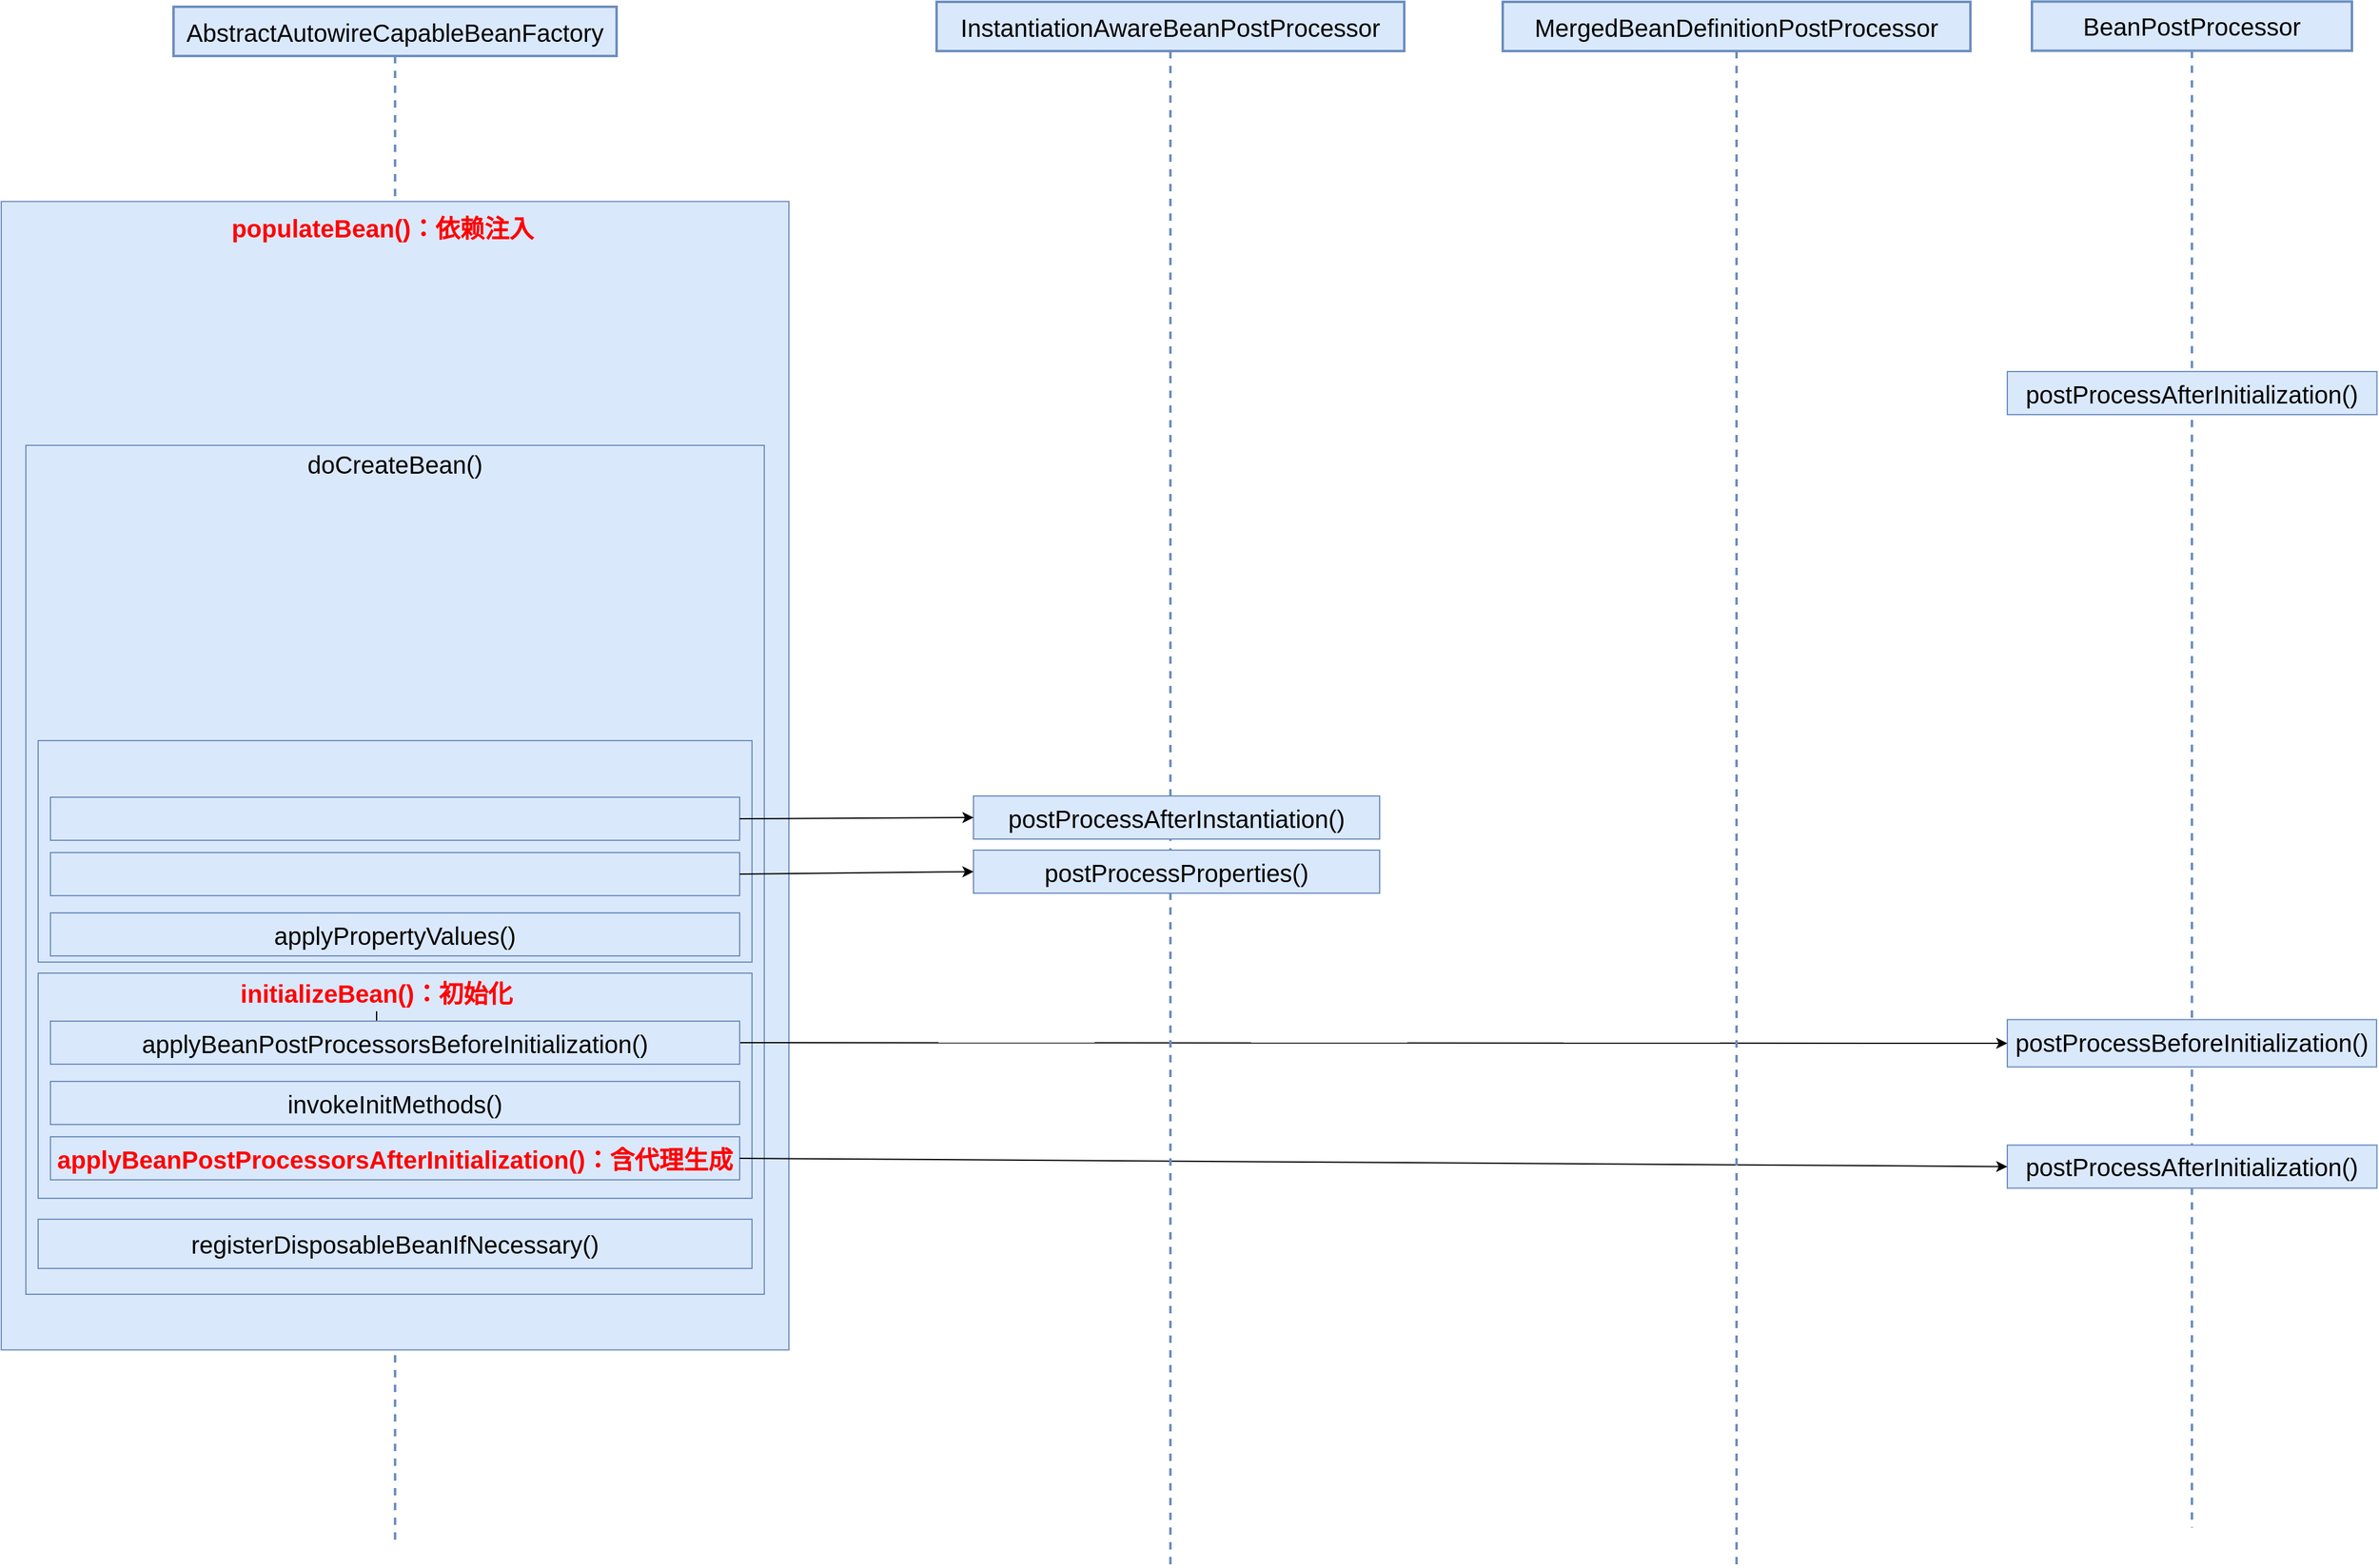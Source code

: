 <mxfile version="28.2.5">
  <diagram name="第 1 页" id="A2wYnKDMZFF023bxGnZ8">
    <mxGraphModel dx="599" dy="788" grid="1" gridSize="10" guides="1" tooltips="1" connect="1" arrows="1" fold="1" page="1" pageScale="1" pageWidth="827" pageHeight="1169" math="0" shadow="0">
      <root>
        <mxCell id="0" />
        <mxCell id="1" parent="0" />
        <mxCell id="tHCy42ypWK_uThyhraDl-21" value="AbstractAutowireCapableBeanFactory" style="shape=umlLifeline;perimeter=lifelinePerimeter;whiteSpace=wrap;html=1;container=1;dropTarget=0;collapsible=0;recursiveResize=0;outlineConnect=0;portConstraint=eastwest;newEdgeStyle={&quot;curved&quot;:0,&quot;rounded&quot;:0};fontSize=20;fillColor=#dae8fc;strokeColor=#6c8ebf;strokeWidth=2;" parent="1" vertex="1">
          <mxGeometry x="1200" y="83.5" width="360" height="1250" as="geometry" />
        </mxCell>
        <mxCell id="tHCy42ypWK_uThyhraDl-22" value="" style="html=1;whiteSpace=wrap;fontSize=20;fillColor=#dae8fc;strokeColor=#6c8ebf;" parent="1" vertex="1">
          <mxGeometry x="1060" y="241.75" width="640" height="933.5" as="geometry" />
        </mxCell>
        <mxCell id="tHCy42ypWK_uThyhraDl-36" value="" style="html=1;whiteSpace=wrap;fontSize=20;fillColor=#dae8fc;strokeColor=#6c8ebf;" parent="1" vertex="1">
          <mxGeometry x="1080" y="440" width="600" height="690" as="geometry" />
        </mxCell>
        <mxCell id="tHCy42ypWK_uThyhraDl-37" value="&lt;span style=&quot;font-size: 20px;&quot;&gt;doCreateBean()&lt;/span&gt;" style="text;html=1;align=center;verticalAlign=middle;whiteSpace=wrap;rounded=0;" parent="1" vertex="1">
          <mxGeometry x="1305" y="440" width="150" height="30" as="geometry" />
        </mxCell>
        <mxCell id="tHCy42ypWK_uThyhraDl-40" value="" style="html=1;whiteSpace=wrap;fontSize=20;fillColor=#dae8fc;strokeColor=#6c8ebf;" parent="1" vertex="1">
          <mxGeometry x="1090" y="680" width="580" height="180" as="geometry" />
        </mxCell>
        <mxCell id="tHCy42ypWK_uThyhraDl-41" value="" style="html=1;whiteSpace=wrap;fontSize=20;fillColor=#dae8fc;strokeColor=#6c8ebf;" parent="1" vertex="1">
          <mxGeometry x="1090" y="869" width="580" height="183" as="geometry" />
        </mxCell>
        <mxCell id="tHCy42ypWK_uThyhraDl-42" value="registerDisposableBeanIfNecessary()" style="html=1;whiteSpace=wrap;fontSize=20;fillColor=#dae8fc;strokeColor=#6c8ebf;" parent="1" vertex="1">
          <mxGeometry x="1090" y="1069" width="580" height="40" as="geometry" />
        </mxCell>
        <mxCell id="tHCy42ypWK_uThyhraDl-43" value="&lt;span style=&quot;font-size: 20px;&quot;&gt;populateBean()：依赖注入&lt;/span&gt;" style="text;html=1;align=center;verticalAlign=middle;whiteSpace=wrap;rounded=0;fontColor=#FF0000;fontStyle=1" parent="1" vertex="1">
          <mxGeometry x="1230" y="250" width="280" height="26" as="geometry" />
        </mxCell>
        <mxCell id="tHCy42ypWK_uThyhraDl-44" value="applyPropertyValues()" style="html=1;whiteSpace=wrap;fontSize=20;fillColor=#dae8fc;strokeColor=#6c8ebf;" parent="1" vertex="1">
          <mxGeometry x="1100" y="820" width="560" height="35" as="geometry" />
        </mxCell>
        <mxCell id="tHCy42ypWK_uThyhraDl-46" value="BeanPostProcessor" style="shape=umlLifeline;perimeter=lifelinePerimeter;whiteSpace=wrap;html=1;container=1;dropTarget=0;collapsible=0;recursiveResize=0;outlineConnect=0;portConstraint=eastwest;newEdgeStyle={&quot;curved&quot;:0,&quot;rounded&quot;:0};fontSize=20;fillColor=#dae8fc;strokeColor=#6c8ebf;strokeWidth=2;" parent="1" vertex="1">
          <mxGeometry x="2710" y="79.25" width="260" height="1240.5" as="geometry" />
        </mxCell>
        <mxCell id="tHCy42ypWK_uThyhraDl-47" value="&lt;div style=&quot;&quot;&gt;&lt;span style=&quot;background-color: transparent; color: light-dark(rgb(0, 0, 0), rgb(255, 255, 255));&quot;&gt;postProcessBeforeInitialization()&lt;/span&gt;&lt;/div&gt;&lt;div&gt;&lt;div style=&quot;&quot;&gt;&lt;br&gt;&lt;/div&gt;&lt;/div&gt;" style="html=1;whiteSpace=wrap;fontSize=20;fillColor=#dae8fc;strokeColor=#6c8ebf;verticalAlign=top;align=center;" parent="1" vertex="1">
          <mxGeometry x="2690" y="906.75" width="300" height="38.5" as="geometry" />
        </mxCell>
        <mxCell id="tHCy42ypWK_uThyhraDl-48" value="" style="endArrow=classic;html=1;rounded=0;exitX=1;exitY=0.5;exitDx=0;exitDy=0;entryX=0;entryY=0.5;entryDx=0;entryDy=0;" parent="1" source="tHCy42ypWK_uThyhraDl-51" target="tHCy42ypWK_uThyhraDl-47" edge="1">
          <mxGeometry width="50" height="50" relative="1" as="geometry">
            <mxPoint x="1750" y="819" as="sourcePoint" />
            <mxPoint x="1800" y="769" as="targetPoint" />
          </mxGeometry>
        </mxCell>
        <mxCell id="tHCy42ypWK_uThyhraDl-68" value="" style="edgeStyle=orthogonalEdgeStyle;rounded=0;orthogonalLoop=1;jettySize=auto;html=1;" parent="1" source="tHCy42ypWK_uThyhraDl-50" target="tHCy42ypWK_uThyhraDl-51" edge="1">
          <mxGeometry relative="1" as="geometry" />
        </mxCell>
        <mxCell id="tHCy42ypWK_uThyhraDl-50" value="&lt;span style=&quot;font-size: 20px;&quot;&gt;initializeBean()：初始化&lt;/span&gt;" style="text;html=1;align=center;verticalAlign=middle;whiteSpace=wrap;rounded=0;fontColor=#FF0000;fontStyle=1" parent="1" vertex="1">
          <mxGeometry x="1210" y="870" width="310" height="30" as="geometry" />
        </mxCell>
        <mxCell id="tHCy42ypWK_uThyhraDl-51" value="applyBeanPostProcessorsBeforeInitialization()" style="html=1;whiteSpace=wrap;fontSize=20;fillColor=#dae8fc;strokeColor=#6c8ebf;" parent="1" vertex="1">
          <mxGeometry x="1100" y="908" width="560" height="35" as="geometry" />
        </mxCell>
        <mxCell id="tHCy42ypWK_uThyhraDl-52" value="&lt;b&gt;&lt;font style=&quot;color: rgb(255, 0, 0);&quot;&gt;applyBeanPostProcessorsAfterInitialization()：含代理生成&lt;/font&gt;&lt;/b&gt;" style="html=1;whiteSpace=wrap;fontSize=20;fillColor=#dae8fc;strokeColor=#6c8ebf;" parent="1" vertex="1">
          <mxGeometry x="1100" y="1002" width="560" height="35" as="geometry" />
        </mxCell>
        <mxCell id="tHCy42ypWK_uThyhraDl-53" value="invokeInitMethods()" style="html=1;whiteSpace=wrap;fontSize=20;fillColor=#dae8fc;strokeColor=#6c8ebf;" parent="1" vertex="1">
          <mxGeometry x="1100" y="957" width="560" height="35" as="geometry" />
        </mxCell>
        <mxCell id="tHCy42ypWK_uThyhraDl-54" value="postProcessAfterInitialization()" style="html=1;whiteSpace=wrap;fontSize=20;fillColor=#dae8fc;strokeColor=#6c8ebf;" parent="1" vertex="1">
          <mxGeometry x="2690.0" y="1008.75" width="300.32" height="35" as="geometry" />
        </mxCell>
        <mxCell id="tHCy42ypWK_uThyhraDl-55" value="" style="endArrow=classic;html=1;rounded=0;exitX=1;exitY=0.5;exitDx=0;exitDy=0;entryX=0;entryY=0.5;entryDx=0;entryDy=0;" parent="1" source="tHCy42ypWK_uThyhraDl-52" target="tHCy42ypWK_uThyhraDl-54" edge="1">
          <mxGeometry width="50" height="50" relative="1" as="geometry">
            <mxPoint x="1670" y="789" as="sourcePoint" />
            <mxPoint x="1860" y="789" as="targetPoint" />
          </mxGeometry>
        </mxCell>
        <mxCell id="XXb4EB46vbzF-yNc4gj--2" value="" style="html=1;whiteSpace=wrap;fontSize=20;fillColor=#dae8fc;strokeColor=#6c8ebf;strokeWidth=1;" parent="1" vertex="1">
          <mxGeometry x="1100" y="726" width="560" height="35" as="geometry" />
        </mxCell>
        <mxCell id="XXb4EB46vbzF-yNc4gj--4" value="" style="html=1;whiteSpace=wrap;fontSize=20;fillColor=#dae8fc;strokeColor=#6c8ebf;strokeWidth=1;" parent="1" vertex="1">
          <mxGeometry x="1100" y="771" width="560" height="35" as="geometry" />
        </mxCell>
        <mxCell id="XXb4EB46vbzF-yNc4gj--5" value="InstantiationAwareBeanPostProcessor" style="shape=umlLifeline;perimeter=lifelinePerimeter;whiteSpace=wrap;html=1;container=1;dropTarget=0;collapsible=0;recursiveResize=0;outlineConnect=0;portConstraint=eastwest;newEdgeStyle={&quot;curved&quot;:0,&quot;rounded&quot;:0};fontSize=20;fillColor=#dae8fc;strokeColor=#6c8ebf;strokeWidth=2;" parent="1" vertex="1">
          <mxGeometry x="1820" y="79.5" width="380" height="1270.5" as="geometry" />
        </mxCell>
        <mxCell id="XXb4EB46vbzF-yNc4gj--6" value="postProcessAfterInstantiation()" style="html=1;whiteSpace=wrap;fontSize=20;fillColor=#dae8fc;strokeColor=#6c8ebf;strokeWidth=1;" parent="1" vertex="1">
          <mxGeometry x="1850" y="725" width="330" height="35" as="geometry" />
        </mxCell>
        <mxCell id="XXb4EB46vbzF-yNc4gj--7" value="" style="endArrow=classic;html=1;rounded=0;exitX=1;exitY=0.5;exitDx=0;exitDy=0;entryX=0;entryY=0.5;entryDx=0;entryDy=0;" parent="1" source="XXb4EB46vbzF-yNc4gj--2" target="XXb4EB46vbzF-yNc4gj--6" edge="1">
          <mxGeometry width="50" height="50" relative="1" as="geometry">
            <mxPoint x="1840" y="650" as="sourcePoint" />
            <mxPoint x="1890" y="600" as="targetPoint" />
          </mxGeometry>
        </mxCell>
        <mxCell id="XXb4EB46vbzF-yNc4gj--8" value="postProcessProperties()" style="html=1;whiteSpace=wrap;fontSize=20;fillColor=#dae8fc;strokeColor=#6c8ebf;strokeWidth=1;" parent="1" vertex="1">
          <mxGeometry x="1850" y="769" width="330" height="35" as="geometry" />
        </mxCell>
        <mxCell id="XXb4EB46vbzF-yNc4gj--9" value="" style="endArrow=classic;html=1;rounded=0;exitX=1;exitY=0.5;exitDx=0;exitDy=0;entryX=0;entryY=0.5;entryDx=0;entryDy=0;" parent="1" source="XXb4EB46vbzF-yNc4gj--4" target="XXb4EB46vbzF-yNc4gj--8" edge="1">
          <mxGeometry width="50" height="50" relative="1" as="geometry">
            <mxPoint x="2030" y="630" as="sourcePoint" />
            <mxPoint x="2080" y="580" as="targetPoint" />
          </mxGeometry>
        </mxCell>
        <mxCell id="XXb4EB46vbzF-yNc4gj--14" value="MergedBeanDefinitionPostProcessor" style="shape=umlLifeline;perimeter=lifelinePerimeter;whiteSpace=wrap;html=1;container=1;dropTarget=0;collapsible=0;recursiveResize=0;outlineConnect=0;portConstraint=eastwest;newEdgeStyle={&quot;curved&quot;:0,&quot;rounded&quot;:0};fontSize=20;fillColor=#dae8fc;strokeColor=#6c8ebf;strokeWidth=2;" parent="1" vertex="1">
          <mxGeometry x="2280" y="79.5" width="380" height="1270.5" as="geometry" />
        </mxCell>
        <mxCell id="L-d8OMj2bClWV_Pp8ohl-1" value="postProcessAfterInitialization()" style="html=1;whiteSpace=wrap;fontSize=20;fillColor=#dae8fc;strokeColor=#6c8ebf;" parent="1" vertex="1">
          <mxGeometry x="2690" y="380" width="300.32" height="35" as="geometry" />
        </mxCell>
      </root>
    </mxGraphModel>
  </diagram>
</mxfile>
